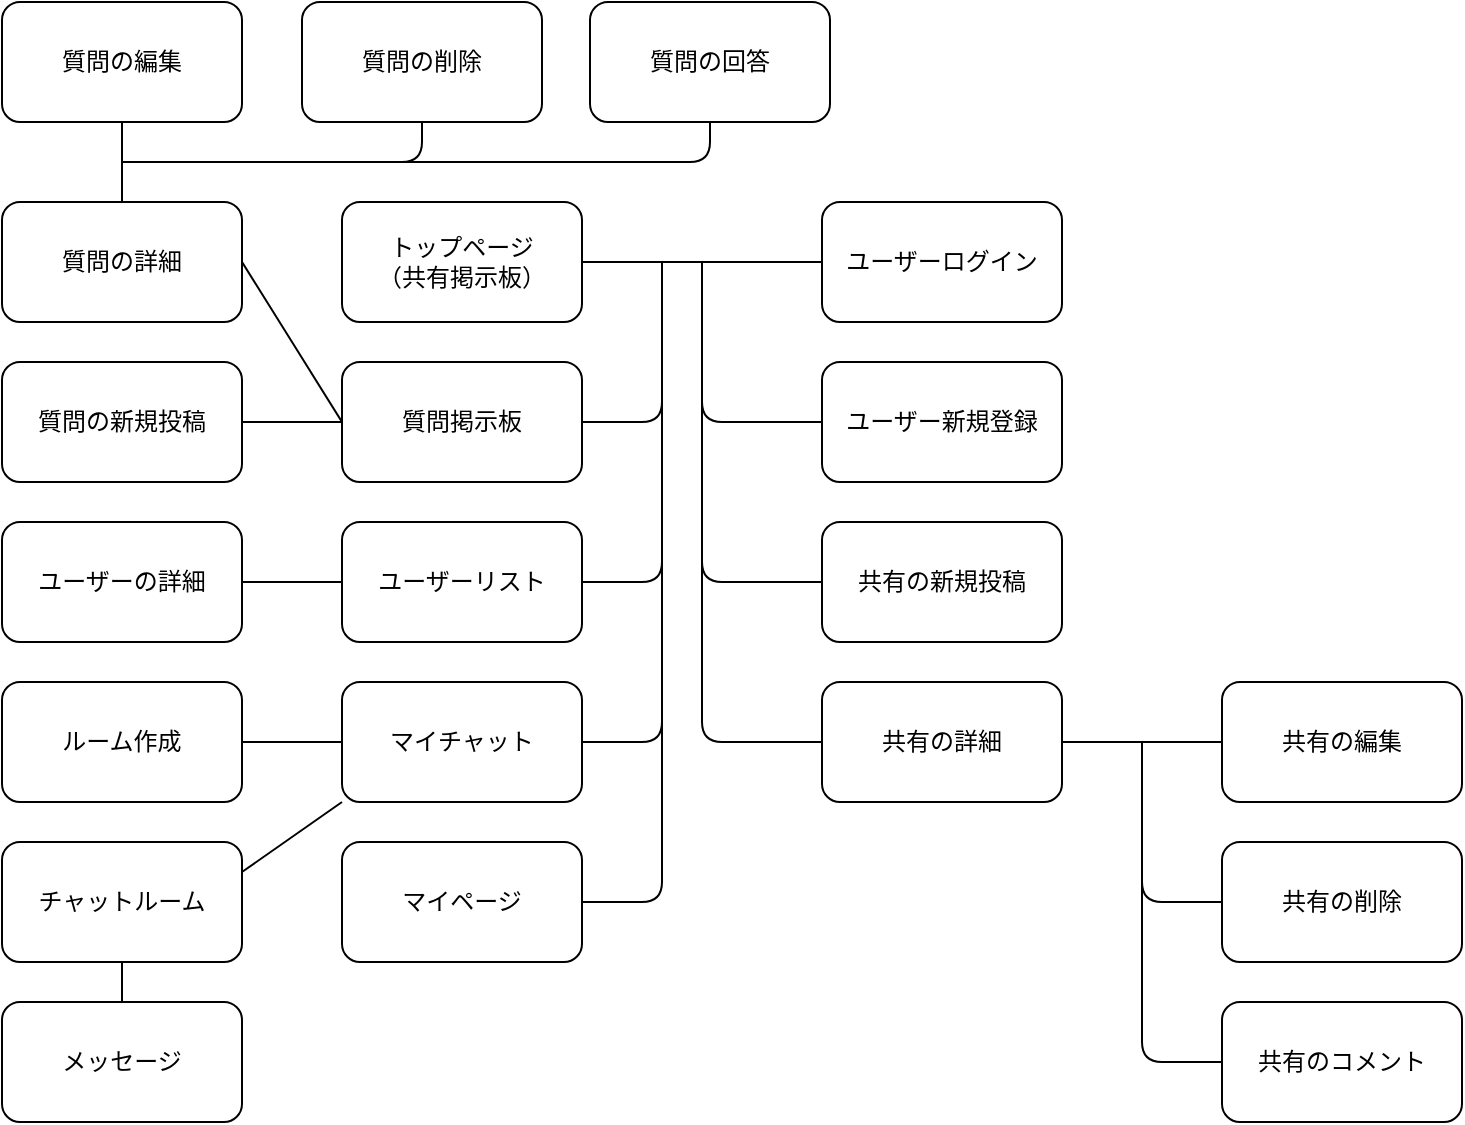 <mxfile>
    <diagram id="X23cHvUx_-sB6DkjstUv" name="ページ1">
        <mxGraphModel dx="1023" dy="803" grid="1" gridSize="10" guides="1" tooltips="1" connect="1" arrows="1" fold="1" page="1" pageScale="1" pageWidth="827" pageHeight="1169" math="0" shadow="0">
            <root>
                <mxCell id="0"/>
                <mxCell id="1" parent="0"/>
                <mxCell id="2" value="トップページ&lt;br&gt;（共有掲示板）" style="rounded=1;whiteSpace=wrap;html=1;" vertex="1" parent="1">
                    <mxGeometry x="230" y="160" width="120" height="60" as="geometry"/>
                </mxCell>
                <mxCell id="28" style="edgeStyle=none;html=1;exitX=1;exitY=0.5;exitDx=0;exitDy=0;endArrow=none;endFill=0;" edge="1" parent="1" source="4">
                    <mxGeometry relative="1" as="geometry">
                        <mxPoint x="390" y="190" as="targetPoint"/>
                        <Array as="points">
                            <mxPoint x="390" y="270"/>
                        </Array>
                    </mxGeometry>
                </mxCell>
                <mxCell id="37" style="edgeStyle=none;html=1;exitX=0;exitY=0.5;exitDx=0;exitDy=0;entryX=1;entryY=0.5;entryDx=0;entryDy=0;endArrow=none;endFill=0;" edge="1" parent="1" source="4" target="17">
                    <mxGeometry relative="1" as="geometry"/>
                </mxCell>
                <mxCell id="4" value="質問掲示板" style="rounded=1;whiteSpace=wrap;html=1;" vertex="1" parent="1">
                    <mxGeometry x="230" y="240" width="120" height="60" as="geometry"/>
                </mxCell>
                <mxCell id="46" style="edgeStyle=none;html=1;exitX=0;exitY=0.5;exitDx=0;exitDy=0;entryX=1;entryY=0.5;entryDx=0;entryDy=0;endArrow=none;endFill=0;" edge="1" parent="1" source="5" target="18">
                    <mxGeometry relative="1" as="geometry"/>
                </mxCell>
                <mxCell id="47" style="edgeStyle=none;html=1;exitX=0;exitY=1;exitDx=0;exitDy=0;entryX=1;entryY=0.25;entryDx=0;entryDy=0;endArrow=none;endFill=0;" edge="1" parent="1" source="5" target="19">
                    <mxGeometry relative="1" as="geometry"/>
                </mxCell>
                <mxCell id="5" value="マイチャット" style="rounded=1;whiteSpace=wrap;html=1;" vertex="1" parent="1">
                    <mxGeometry x="230" y="400" width="120" height="60" as="geometry"/>
                </mxCell>
                <mxCell id="38" style="edgeStyle=none;html=1;exitX=0;exitY=0.5;exitDx=0;exitDy=0;entryX=1;entryY=0.5;entryDx=0;entryDy=0;endArrow=none;endFill=0;" edge="1" parent="1" source="6" target="16">
                    <mxGeometry relative="1" as="geometry"/>
                </mxCell>
                <mxCell id="6" value="ユーザーリスト" style="rounded=1;whiteSpace=wrap;html=1;" vertex="1" parent="1">
                    <mxGeometry x="230" y="320" width="120" height="60" as="geometry"/>
                </mxCell>
                <mxCell id="7" value="共有のコメント" style="rounded=1;whiteSpace=wrap;html=1;" vertex="1" parent="1">
                    <mxGeometry x="670" y="560" width="120" height="60" as="geometry"/>
                </mxCell>
                <mxCell id="8" value="共有の削除" style="rounded=1;whiteSpace=wrap;html=1;" vertex="1" parent="1">
                    <mxGeometry x="670" y="480" width="120" height="60" as="geometry"/>
                </mxCell>
                <mxCell id="9" value="共有の編集" style="rounded=1;whiteSpace=wrap;html=1;" vertex="1" parent="1">
                    <mxGeometry x="670" y="400" width="120" height="60" as="geometry"/>
                </mxCell>
                <mxCell id="31" style="edgeStyle=none;html=1;exitX=1;exitY=0.5;exitDx=0;exitDy=0;entryX=0;entryY=0.5;entryDx=0;entryDy=0;endArrow=none;endFill=0;" edge="1" parent="1" source="11" target="9">
                    <mxGeometry relative="1" as="geometry"/>
                </mxCell>
                <mxCell id="11" value="共有の詳細" style="rounded=1;whiteSpace=wrap;html=1;" vertex="1" parent="1">
                    <mxGeometry x="470" y="400" width="120" height="60" as="geometry"/>
                </mxCell>
                <mxCell id="12" value="共有の新規投稿" style="rounded=1;whiteSpace=wrap;html=1;" vertex="1" parent="1">
                    <mxGeometry x="470" y="320" width="120" height="60" as="geometry"/>
                </mxCell>
                <mxCell id="13" value="ユーザーログイン" style="rounded=1;whiteSpace=wrap;html=1;" vertex="1" parent="1">
                    <mxGeometry x="470" y="160" width="120" height="60" as="geometry"/>
                </mxCell>
                <mxCell id="14" value="ユーザー新規登録" style="rounded=1;whiteSpace=wrap;html=1;" vertex="1" parent="1">
                    <mxGeometry x="470" y="240" width="120" height="60" as="geometry"/>
                </mxCell>
                <mxCell id="15" value="マイページ" style="rounded=1;whiteSpace=wrap;html=1;" vertex="1" parent="1">
                    <mxGeometry x="230" y="480" width="120" height="60" as="geometry"/>
                </mxCell>
                <mxCell id="16" value="ユーザーの詳細" style="rounded=1;whiteSpace=wrap;html=1;" vertex="1" parent="1">
                    <mxGeometry x="60" y="320" width="120" height="60" as="geometry"/>
                </mxCell>
                <mxCell id="17" value="質問の新規投稿" style="rounded=1;whiteSpace=wrap;html=1;" vertex="1" parent="1">
                    <mxGeometry x="60" y="240" width="120" height="60" as="geometry"/>
                </mxCell>
                <mxCell id="18" value="ルーム作成" style="rounded=1;whiteSpace=wrap;html=1;" vertex="1" parent="1">
                    <mxGeometry x="60" y="400" width="120" height="60" as="geometry"/>
                </mxCell>
                <mxCell id="48" style="edgeStyle=none;html=1;exitX=0.5;exitY=1;exitDx=0;exitDy=0;entryX=0.5;entryY=0;entryDx=0;entryDy=0;endArrow=none;endFill=0;" edge="1" parent="1" source="19" target="20">
                    <mxGeometry relative="1" as="geometry"/>
                </mxCell>
                <mxCell id="19" value="チャットルーム" style="rounded=1;whiteSpace=wrap;html=1;" vertex="1" parent="1">
                    <mxGeometry x="60" y="480" width="120" height="60" as="geometry"/>
                </mxCell>
                <mxCell id="20" value="メッセージ" style="rounded=1;whiteSpace=wrap;html=1;" vertex="1" parent="1">
                    <mxGeometry x="60" y="560" width="120" height="60" as="geometry"/>
                </mxCell>
                <mxCell id="34" style="edgeStyle=none;html=1;exitX=0.5;exitY=0;exitDx=0;exitDy=0;entryX=0.5;entryY=1;entryDx=0;entryDy=0;endArrow=none;endFill=0;" edge="1" parent="1" source="21" target="22">
                    <mxGeometry relative="1" as="geometry"/>
                </mxCell>
                <mxCell id="21" value="質問の詳細" style="rounded=1;whiteSpace=wrap;html=1;" vertex="1" parent="1">
                    <mxGeometry x="60" y="160" width="120" height="60" as="geometry"/>
                </mxCell>
                <mxCell id="22" value="質問の編集" style="rounded=1;whiteSpace=wrap;html=1;" vertex="1" parent="1">
                    <mxGeometry x="60" y="60" width="120" height="60" as="geometry"/>
                </mxCell>
                <mxCell id="23" value="質問の回答" style="rounded=1;whiteSpace=wrap;html=1;" vertex="1" parent="1">
                    <mxGeometry x="354" y="60" width="120" height="60" as="geometry"/>
                </mxCell>
                <mxCell id="24" value="質問の削除" style="rounded=1;whiteSpace=wrap;html=1;" vertex="1" parent="1">
                    <mxGeometry x="210" y="60" width="120" height="60" as="geometry"/>
                </mxCell>
                <mxCell id="26" value="" style="endArrow=none;html=1;exitX=1;exitY=0.5;exitDx=0;exitDy=0;entryX=0;entryY=0.5;entryDx=0;entryDy=0;" edge="1" parent="1" source="2" target="13">
                    <mxGeometry width="50" height="50" relative="1" as="geometry">
                        <mxPoint x="460" y="310" as="sourcePoint"/>
                        <mxPoint x="510" y="260" as="targetPoint"/>
                    </mxGeometry>
                </mxCell>
                <mxCell id="29" value="" style="endArrow=none;html=1;exitX=0;exitY=0.5;exitDx=0;exitDy=0;" edge="1" parent="1" source="12">
                    <mxGeometry width="50" height="50" relative="1" as="geometry">
                        <mxPoint x="410" y="360" as="sourcePoint"/>
                        <mxPoint x="410" y="190" as="targetPoint"/>
                        <Array as="points">
                            <mxPoint x="410" y="350"/>
                        </Array>
                    </mxGeometry>
                </mxCell>
                <mxCell id="30" value="" style="endArrow=none;html=1;entryX=0;entryY=0.5;entryDx=0;entryDy=0;" edge="1" parent="1" target="11">
                    <mxGeometry width="50" height="50" relative="1" as="geometry">
                        <mxPoint x="410" y="270" as="sourcePoint"/>
                        <mxPoint x="510" y="260" as="targetPoint"/>
                        <Array as="points">
                            <mxPoint x="410" y="430"/>
                        </Array>
                    </mxGeometry>
                </mxCell>
                <mxCell id="32" value="" style="endArrow=none;html=1;exitX=0;exitY=0.5;exitDx=0;exitDy=0;" edge="1" parent="1" source="8">
                    <mxGeometry width="50" height="50" relative="1" as="geometry">
                        <mxPoint x="460" y="310" as="sourcePoint"/>
                        <mxPoint x="630" y="430" as="targetPoint"/>
                        <Array as="points">
                            <mxPoint x="630" y="510"/>
                        </Array>
                    </mxGeometry>
                </mxCell>
                <mxCell id="33" value="" style="endArrow=none;html=1;" edge="1" parent="1">
                    <mxGeometry width="50" height="50" relative="1" as="geometry">
                        <mxPoint x="670" y="590" as="sourcePoint"/>
                        <mxPoint x="630" y="430" as="targetPoint"/>
                        <Array as="points">
                            <mxPoint x="630" y="590"/>
                        </Array>
                    </mxGeometry>
                </mxCell>
                <mxCell id="35" value="" style="endArrow=none;html=1;entryX=0.5;entryY=1;entryDx=0;entryDy=0;" edge="1" parent="1" target="23">
                    <mxGeometry width="50" height="50" relative="1" as="geometry">
                        <mxPoint x="120" y="140" as="sourcePoint"/>
                        <mxPoint x="510" y="260" as="targetPoint"/>
                        <Array as="points">
                            <mxPoint x="414" y="140"/>
                        </Array>
                    </mxGeometry>
                </mxCell>
                <mxCell id="36" value="" style="endArrow=none;html=1;exitX=0;exitY=0.5;exitDx=0;exitDy=0;entryX=1;entryY=0.5;entryDx=0;entryDy=0;" edge="1" parent="1" source="4" target="21">
                    <mxGeometry width="50" height="50" relative="1" as="geometry">
                        <mxPoint x="460" y="310" as="sourcePoint"/>
                        <mxPoint x="510" y="260" as="targetPoint"/>
                        <Array as="points"/>
                    </mxGeometry>
                </mxCell>
                <mxCell id="39" value="" style="endArrow=none;html=1;exitX=1;exitY=0.5;exitDx=0;exitDy=0;" edge="1" parent="1" source="6">
                    <mxGeometry width="50" height="50" relative="1" as="geometry">
                        <mxPoint x="460" y="310" as="sourcePoint"/>
                        <mxPoint x="390" y="190" as="targetPoint"/>
                        <Array as="points">
                            <mxPoint x="390" y="350"/>
                        </Array>
                    </mxGeometry>
                </mxCell>
                <mxCell id="40" value="" style="endArrow=none;html=1;exitX=1;exitY=0.5;exitDx=0;exitDy=0;" edge="1" parent="1" source="5">
                    <mxGeometry width="50" height="50" relative="1" as="geometry">
                        <mxPoint x="350" y="480" as="sourcePoint"/>
                        <mxPoint x="390" y="270" as="targetPoint"/>
                        <Array as="points">
                            <mxPoint x="390" y="430"/>
                        </Array>
                    </mxGeometry>
                </mxCell>
                <mxCell id="41" value="" style="endArrow=none;html=1;exitX=1;exitY=0.5;exitDx=0;exitDy=0;" edge="1" parent="1" source="15">
                    <mxGeometry width="50" height="50" relative="1" as="geometry">
                        <mxPoint x="370" y="540" as="sourcePoint"/>
                        <mxPoint x="390" y="350" as="targetPoint"/>
                        <Array as="points">
                            <mxPoint x="390" y="510"/>
                        </Array>
                    </mxGeometry>
                </mxCell>
                <mxCell id="43" value="" style="endArrow=none;html=1;entryX=0.5;entryY=1;entryDx=0;entryDy=0;" edge="1" parent="1" target="24">
                    <mxGeometry width="50" height="50" relative="1" as="geometry">
                        <mxPoint x="120" y="140" as="sourcePoint"/>
                        <mxPoint x="260" y="130" as="targetPoint"/>
                        <Array as="points">
                            <mxPoint x="270" y="140"/>
                        </Array>
                    </mxGeometry>
                </mxCell>
                <mxCell id="49" value="" style="endArrow=none;html=1;entryX=0;entryY=0.5;entryDx=0;entryDy=0;" edge="1" parent="1" target="14">
                    <mxGeometry width="50" height="50" relative="1" as="geometry">
                        <mxPoint x="410" y="190" as="sourcePoint"/>
                        <mxPoint x="720" y="200" as="targetPoint"/>
                        <Array as="points">
                            <mxPoint x="410" y="270"/>
                        </Array>
                    </mxGeometry>
                </mxCell>
            </root>
        </mxGraphModel>
    </diagram>
</mxfile>